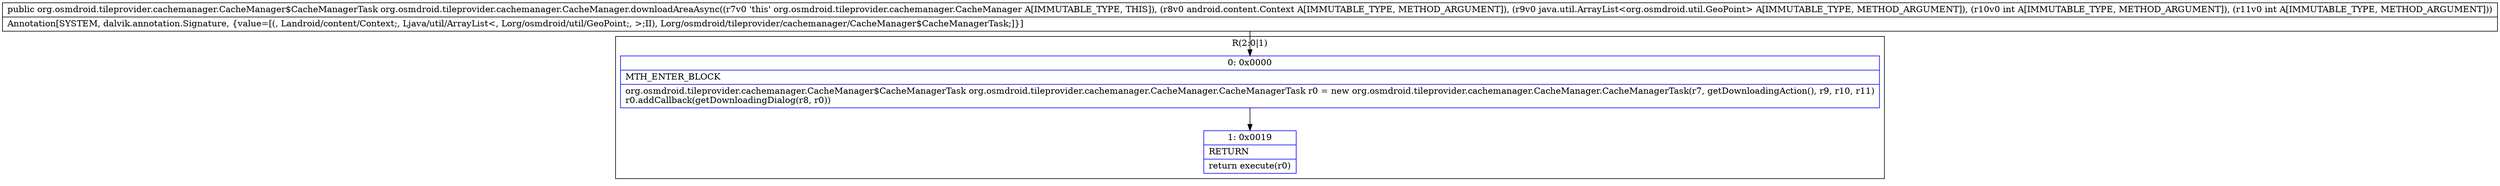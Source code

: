 digraph "CFG fororg.osmdroid.tileprovider.cachemanager.CacheManager.downloadAreaAsync(Landroid\/content\/Context;Ljava\/util\/ArrayList;II)Lorg\/osmdroid\/tileprovider\/cachemanager\/CacheManager$CacheManagerTask;" {
subgraph cluster_Region_1505632634 {
label = "R(2:0|1)";
node [shape=record,color=blue];
Node_0 [shape=record,label="{0\:\ 0x0000|MTH_ENTER_BLOCK\l|org.osmdroid.tileprovider.cachemanager.CacheManager$CacheManagerTask org.osmdroid.tileprovider.cachemanager.CacheManager.CacheManagerTask r0 = new org.osmdroid.tileprovider.cachemanager.CacheManager.CacheManagerTask(r7, getDownloadingAction(), r9, r10, r11)\lr0.addCallback(getDownloadingDialog(r8, r0))\l}"];
Node_1 [shape=record,label="{1\:\ 0x0019|RETURN\l|return execute(r0)\l}"];
}
MethodNode[shape=record,label="{public org.osmdroid.tileprovider.cachemanager.CacheManager$CacheManagerTask org.osmdroid.tileprovider.cachemanager.CacheManager.downloadAreaAsync((r7v0 'this' org.osmdroid.tileprovider.cachemanager.CacheManager A[IMMUTABLE_TYPE, THIS]), (r8v0 android.content.Context A[IMMUTABLE_TYPE, METHOD_ARGUMENT]), (r9v0 java.util.ArrayList\<org.osmdroid.util.GeoPoint\> A[IMMUTABLE_TYPE, METHOD_ARGUMENT]), (r10v0 int A[IMMUTABLE_TYPE, METHOD_ARGUMENT]), (r11v0 int A[IMMUTABLE_TYPE, METHOD_ARGUMENT]))  | Annotation[SYSTEM, dalvik.annotation.Signature, \{value=[(, Landroid\/content\/Context;, Ljava\/util\/ArrayList\<, Lorg\/osmdroid\/util\/GeoPoint;, \>;II), Lorg\/osmdroid\/tileprovider\/cachemanager\/CacheManager$CacheManagerTask;]\}]\l}"];
MethodNode -> Node_0;
Node_0 -> Node_1;
}

